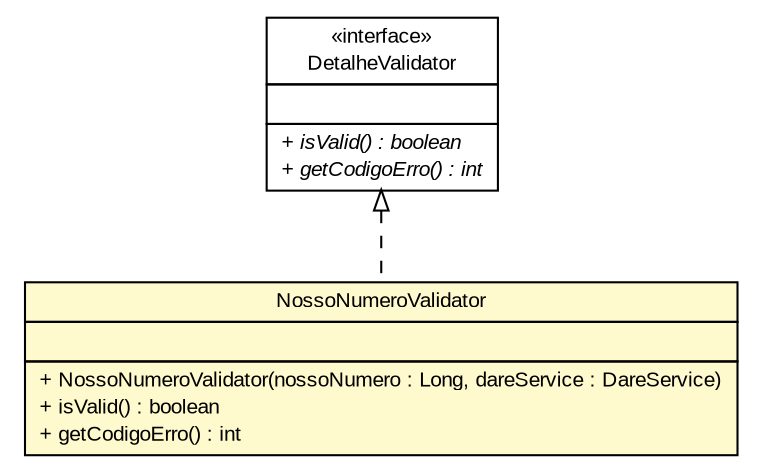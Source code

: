 #!/usr/local/bin/dot
#
# Class diagram 
# Generated by UMLGraph version R5_6 (http://www.umlgraph.org/)
#

digraph G {
	edge [fontname="arial",fontsize=10,labelfontname="arial",labelfontsize=10];
	node [fontname="arial",fontsize=10,shape=plaintext];
	nodesep=0.25;
	ranksep=0.5;
	// br.gov.to.sefaz.arr.processamento.validation.validator.detalhe.arrecadacao.NossoNumeroValidator
	c99185 [label=<<table title="br.gov.to.sefaz.arr.processamento.validation.validator.detalhe.arrecadacao.NossoNumeroValidator" border="0" cellborder="1" cellspacing="0" cellpadding="2" port="p" bgcolor="lemonChiffon" href="./NossoNumeroValidator.html">
		<tr><td><table border="0" cellspacing="0" cellpadding="1">
<tr><td align="center" balign="center"> NossoNumeroValidator </td></tr>
		</table></td></tr>
		<tr><td><table border="0" cellspacing="0" cellpadding="1">
<tr><td align="left" balign="left">  </td></tr>
		</table></td></tr>
		<tr><td><table border="0" cellspacing="0" cellpadding="1">
<tr><td align="left" balign="left"> + NossoNumeroValidator(nossoNumero : Long, dareService : DareService) </td></tr>
<tr><td align="left" balign="left"> + isValid() : boolean </td></tr>
<tr><td align="left" balign="left"> + getCodigoErro() : int </td></tr>
		</table></td></tr>
		</table>>, URL="./NossoNumeroValidator.html", fontname="arial", fontcolor="black", fontsize=10.0];
	// br.gov.to.sefaz.arr.processamento.validation.validator.detalhe.DetalheValidator
	c99191 [label=<<table title="br.gov.to.sefaz.arr.processamento.validation.validator.detalhe.DetalheValidator" border="0" cellborder="1" cellspacing="0" cellpadding="2" port="p" href="../DetalheValidator.html">
		<tr><td><table border="0" cellspacing="0" cellpadding="1">
<tr><td align="center" balign="center"> &#171;interface&#187; </td></tr>
<tr><td align="center" balign="center"> DetalheValidator </td></tr>
		</table></td></tr>
		<tr><td><table border="0" cellspacing="0" cellpadding="1">
<tr><td align="left" balign="left">  </td></tr>
		</table></td></tr>
		<tr><td><table border="0" cellspacing="0" cellpadding="1">
<tr><td align="left" balign="left"><font face="arial italic" point-size="10.0"> + isValid() : boolean </font></td></tr>
<tr><td align="left" balign="left"><font face="arial italic" point-size="10.0"> + getCodigoErro() : int </font></td></tr>
		</table></td></tr>
		</table>>, URL="../DetalheValidator.html", fontname="arial", fontcolor="black", fontsize=10.0];
	//br.gov.to.sefaz.arr.processamento.validation.validator.detalhe.arrecadacao.NossoNumeroValidator implements br.gov.to.sefaz.arr.processamento.validation.validator.detalhe.DetalheValidator
	c99191:p -> c99185:p [dir=back,arrowtail=empty,style=dashed];
}


